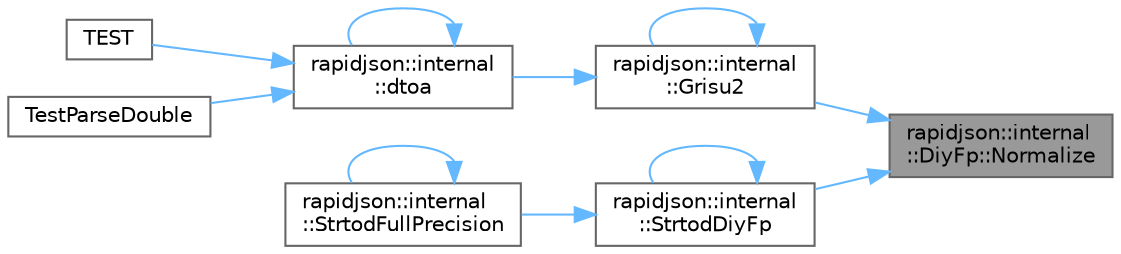 digraph "rapidjson::internal::DiyFp::Normalize"
{
 // LATEX_PDF_SIZE
  bgcolor="transparent";
  edge [fontname=Helvetica,fontsize=10,labelfontname=Helvetica,labelfontsize=10];
  node [fontname=Helvetica,fontsize=10,shape=box,height=0.2,width=0.4];
  rankdir="RL";
  Node1 [id="Node000001",label="rapidjson::internal\l::DiyFp::Normalize",height=0.2,width=0.4,color="gray40", fillcolor="grey60", style="filled", fontcolor="black",tooltip=" "];
  Node1 -> Node2 [id="edge1_Node000001_Node000002",dir="back",color="steelblue1",style="solid",tooltip=" "];
  Node2 [id="Node000002",label="rapidjson::internal\l::Grisu2",height=0.2,width=0.4,color="grey40", fillcolor="white", style="filled",URL="$namespacerapidjson_1_1internal.html#a74828fd6e9a874421231ef346b1126f3",tooltip=" "];
  Node2 -> Node3 [id="edge2_Node000002_Node000003",dir="back",color="steelblue1",style="solid",tooltip=" "];
  Node3 [id="Node000003",label="rapidjson::internal\l::dtoa",height=0.2,width=0.4,color="grey40", fillcolor="white", style="filled",URL="$namespacerapidjson_1_1internal.html#ad4643010a6dba320a2c372c75c0b0f2b",tooltip=" "];
  Node3 -> Node3 [id="edge3_Node000003_Node000003",dir="back",color="steelblue1",style="solid",tooltip=" "];
  Node3 -> Node4 [id="edge4_Node000003_Node000004",dir="back",color="steelblue1",style="solid",tooltip=" "];
  Node4 [id="Node000004",label="TEST",height=0.2,width=0.4,color="grey40", fillcolor="white", style="filled",URL="$readertest_8cpp.html#a2be15887d12d0e7bb634d6807da64b17",tooltip=" "];
  Node3 -> Node5 [id="edge5_Node000003_Node000005",dir="back",color="steelblue1",style="solid",tooltip=" "];
  Node5 [id="Node000005",label="TestParseDouble",height=0.2,width=0.4,color="grey40", fillcolor="white", style="filled",URL="$readertest_8cpp.html#a5c2101dbf9a27e30498703f68bd8c730",tooltip=" "];
  Node2 -> Node2 [id="edge6_Node000002_Node000002",dir="back",color="steelblue1",style="solid",tooltip=" "];
  Node1 -> Node6 [id="edge7_Node000001_Node000006",dir="back",color="steelblue1",style="solid",tooltip=" "];
  Node6 [id="Node000006",label="rapidjson::internal\l::StrtodDiyFp",height=0.2,width=0.4,color="grey40", fillcolor="white", style="filled",URL="$namespacerapidjson_1_1internal.html#a94844bc3885da7295a64f4118d2cd5bc",tooltip=" "];
  Node6 -> Node6 [id="edge8_Node000006_Node000006",dir="back",color="steelblue1",style="solid",tooltip=" "];
  Node6 -> Node7 [id="edge9_Node000006_Node000007",dir="back",color="steelblue1",style="solid",tooltip=" "];
  Node7 [id="Node000007",label="rapidjson::internal\l::StrtodFullPrecision",height=0.2,width=0.4,color="grey40", fillcolor="white", style="filled",URL="$namespacerapidjson_1_1internal.html#a3b17825bcd2e913ccab1c5978a4ef35a",tooltip=" "];
  Node7 -> Node7 [id="edge10_Node000007_Node000007",dir="back",color="steelblue1",style="solid",tooltip=" "];
}
